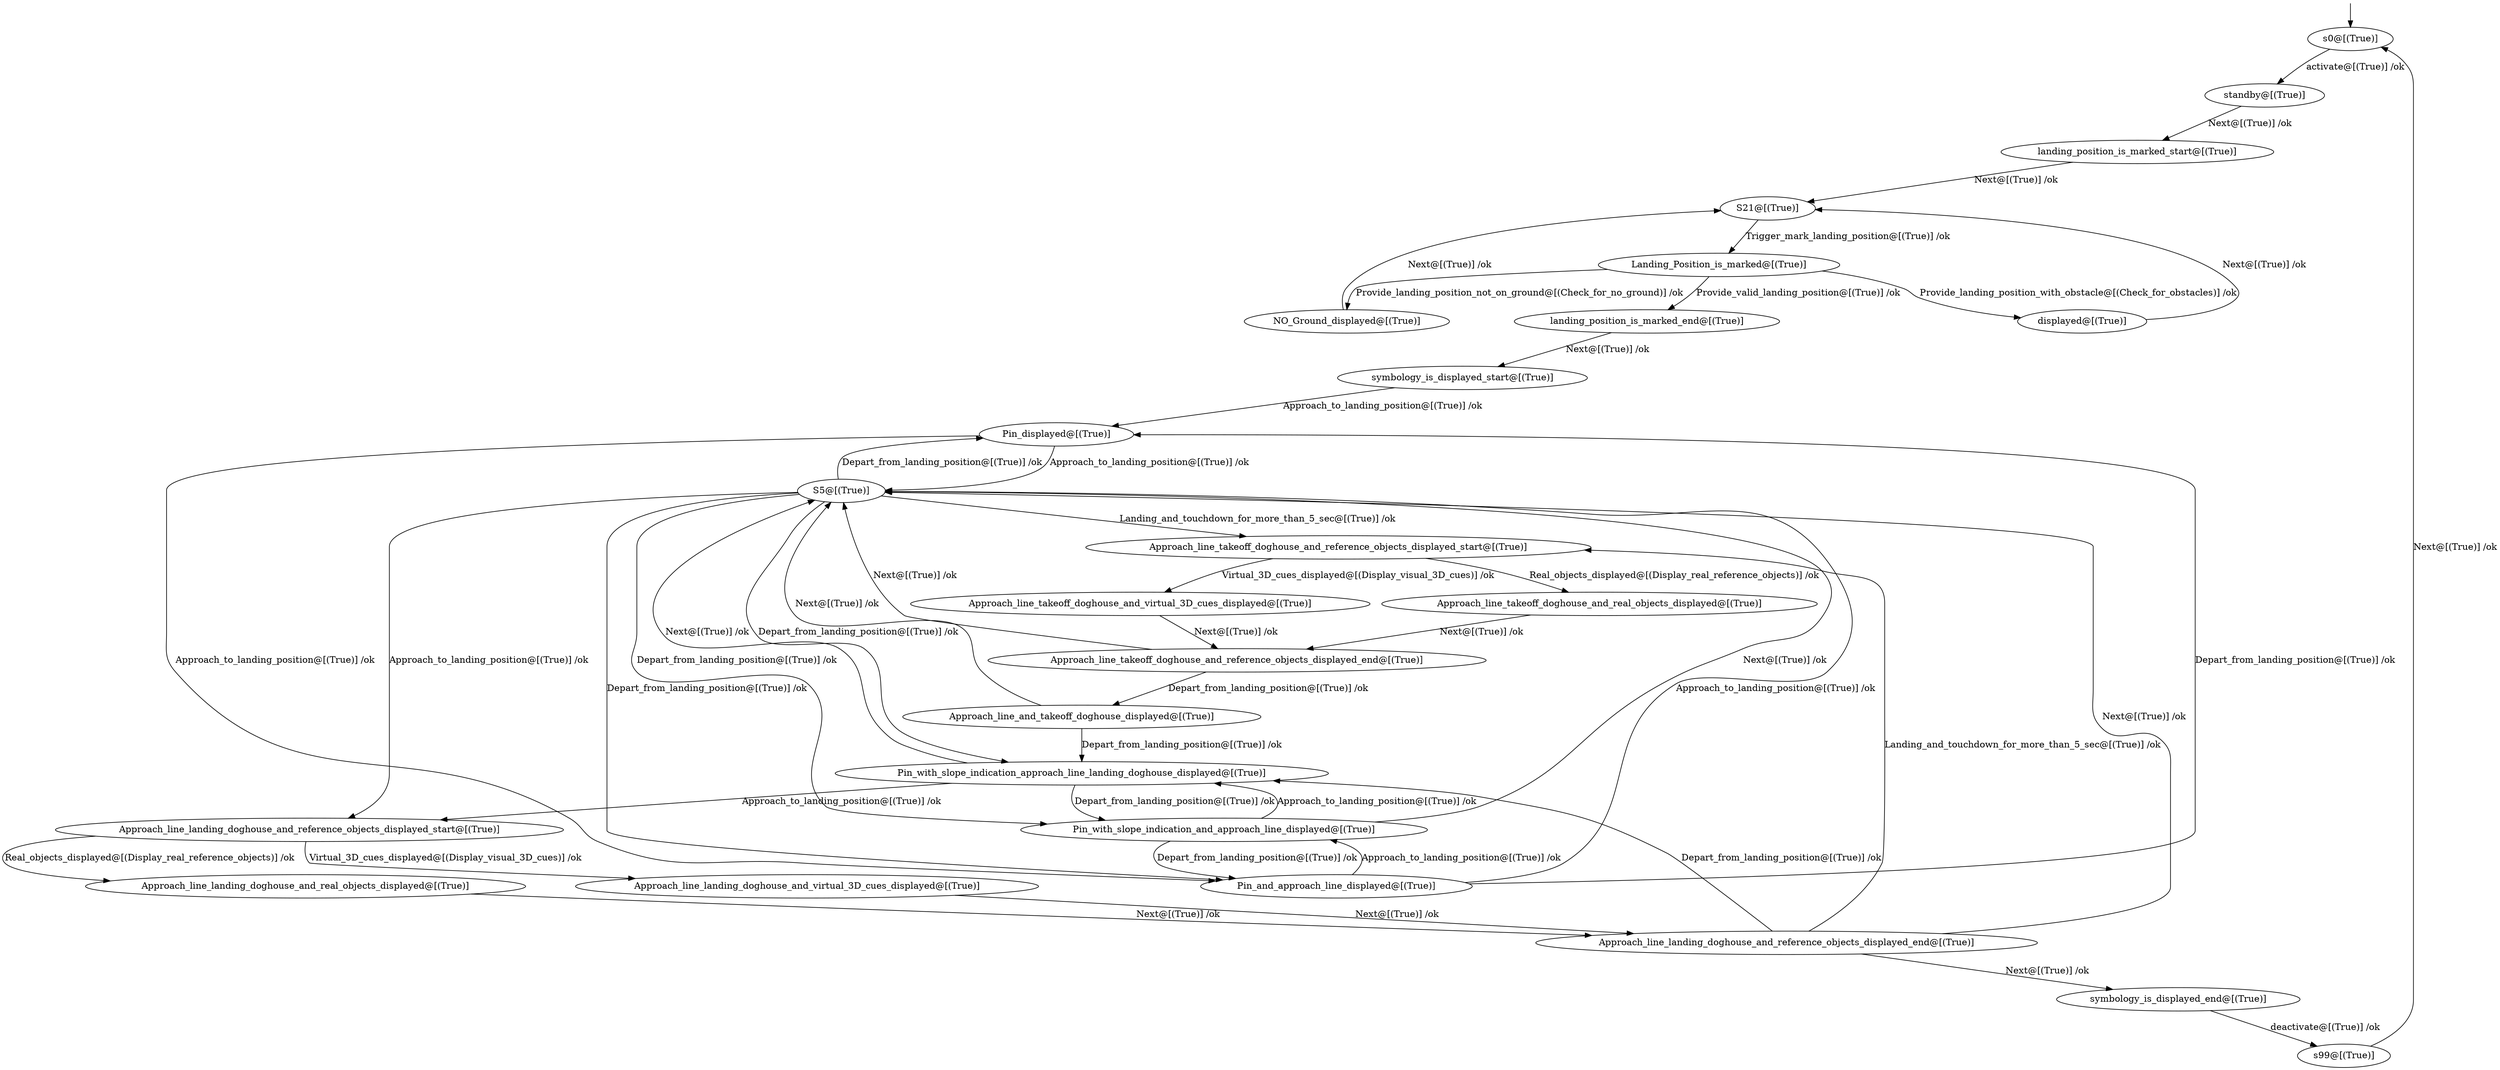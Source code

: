 strict digraph g {
	graph [name=g];
	node [label="\N"];
	__start0	 [height=0,
		label="",
		shape=none,
		width=0];
	s0	 [label="s0@[(True)]"];
	__start0 -> s0;
	s99	 [label="s99@[(True)]"];
	s99 -> s0	 [label="Next@[(True)] /ok"];
	standby	 [label="standby@[(True)]"];
	s0 -> standby	 [label="activate@[(True)] /ok"];
	Approach_line_landing_doghouse_and_reference_objects_displayed_end	 [label="Approach_line_landing_doghouse_and_reference_objects_displayed_end@[(True)]"];
	symbology_is_displayed_end	 [label="symbology_is_displayed_end@[(True)]"];
	Approach_line_landing_doghouse_and_reference_objects_displayed_end -> symbology_is_displayed_end	 [label="Next@[(True)] /ok"];
	Approach_line_takeoff_doghouse_and_reference_objects_displayed_start	 [label="Approach_line_takeoff_doghouse_and_reference_objects_displayed_start@[(True)]"];
	Approach_line_landing_doghouse_and_reference_objects_displayed_end -> Approach_line_takeoff_doghouse_and_reference_objects_displayed_start	 [label="Landing_and_touchdown_for_more_than_5_sec@[(True)] /ok"];
	S5	 [label="S5@[(True)]"];
	Approach_line_landing_doghouse_and_reference_objects_displayed_end -> S5	 [label="Next@[(True)] /ok"];
	Pin_with_slope_indication_approach_line_landing_doghouse_displayed	 [label="Pin_with_slope_indication_approach_line_landing_doghouse_displayed@[(True)]"];
	Approach_line_landing_doghouse_and_reference_objects_displayed_end -> Pin_with_slope_indication_approach_line_landing_doghouse_displayed	 [label="Depart_from_landing_position@[(True)] /ok"];
	symbology_is_displayed_end -> s99	 [label="deactivate@[(True)] /ok"];
	Approach_line_takeoff_doghouse_and_real_objects_displayed	 [label="Approach_line_takeoff_doghouse_and_real_objects_displayed@[(True)]"];
	Approach_line_takeoff_doghouse_and_reference_objects_displayed_start -> Approach_line_takeoff_doghouse_and_real_objects_displayed	 [label="Real_objects_displayed@[(Display_real_reference_objects)] /ok"];
	Approach_line_takeoff_doghouse_and_virtual_3D_cues_displayed	 [label="Approach_line_takeoff_doghouse_and_virtual_3D_cues_displayed@[(True)]"];
	Approach_line_takeoff_doghouse_and_reference_objects_displayed_start -> Approach_line_takeoff_doghouse_and_virtual_3D_cues_displayed	 [label="Virtual_3D_cues_displayed@[(Display_visual_3D_cues)] /ok"];
	S5 -> Approach_line_takeoff_doghouse_and_reference_objects_displayed_start	 [label="Landing_and_touchdown_for_more_than_5_sec@[(True)] /ok"];
	S5 -> Pin_with_slope_indication_approach_line_landing_doghouse_displayed	 [label="Depart_from_landing_position@[(True)] /ok"];
	Approach_line_landing_doghouse_and_reference_objects_displayed_start	 [label="Approach_line_landing_doghouse_and_reference_objects_displayed_start@[(True)]"];
	S5 -> Approach_line_landing_doghouse_and_reference_objects_displayed_start	 [label="Approach_to_landing_position@[(True)] /ok"];
	Pin_and_approach_line_displayed	 [label="Pin_and_approach_line_displayed@[(True)]"];
	S5 -> Pin_and_approach_line_displayed	 [label="Depart_from_landing_position@[(True)] /ok"];
	Pin_with_slope_indication_and_approach_line_displayed	 [label="Pin_with_slope_indication_and_approach_line_displayed@[(True)]"];
	S5 -> Pin_with_slope_indication_and_approach_line_displayed	 [label="Depart_from_landing_position@[(True)] /ok"];
	Pin_displayed	 [label="Pin_displayed@[(True)]"];
	S5 -> Pin_displayed	 [label="Depart_from_landing_position@[(True)] /ok"];
	Pin_with_slope_indication_approach_line_landing_doghouse_displayed -> S5	 [label="Next@[(True)] /ok"];
	Pin_with_slope_indication_approach_line_landing_doghouse_displayed -> Approach_line_landing_doghouse_and_reference_objects_displayed_start	 [label="Approach_to_landing_position@[(True)] /ok"];
	Pin_with_slope_indication_approach_line_landing_doghouse_displayed -> Pin_with_slope_indication_and_approach_line_displayed	 [label="Depart_from_landing_position@[(True)] /ok"];
	landing_position_is_marked_start	 [label="landing_position_is_marked_start@[(True)]"];
	S21	 [label="S21@[(True)]"];
	landing_position_is_marked_start -> S21	 [label="Next@[(True)] /ok"];
	Landing_Position_is_marked	 [label="Landing_Position_is_marked@[(True)]"];
	S21 -> Landing_Position_is_marked	 [label="Trigger_mark_landing_position@[(True)] /ok"];
	Approach_line_takeoff_doghouse_and_reference_objects_displayed_end	 [label="Approach_line_takeoff_doghouse_and_reference_objects_displayed_end@[(True)]"];
	Approach_line_takeoff_doghouse_and_real_objects_displayed -> Approach_line_takeoff_doghouse_and_reference_objects_displayed_end	 [label="Next@[(True)] /ok"];
	Approach_line_takeoff_doghouse_and_reference_objects_displayed_end -> S5	 [label="Next@[(True)] /ok"];
	Approach_line_and_takeoff_doghouse_displayed	 [label="Approach_line_and_takeoff_doghouse_displayed@[(True)]"];
	Approach_line_takeoff_doghouse_and_reference_objects_displayed_end -> Approach_line_and_takeoff_doghouse_displayed	 [label="Depart_from_landing_position@[(True)] /ok"];
	Approach_line_landing_doghouse_and_virtual_3D_cues_displayed	 [label="Approach_line_landing_doghouse_and_virtual_3D_cues_displayed@[(True)]"];
	Approach_line_landing_doghouse_and_reference_objects_displayed_start -> Approach_line_landing_doghouse_and_virtual_3D_cues_displayed	 [label="Virtual_3D_cues_displayed@[(Display_visual_3D_cues)] /ok"];
	Approach_line_landing_doghouse_and_real_objects_displayed	 [label="Approach_line_landing_doghouse_and_real_objects_displayed@[(True)]"];
	Approach_line_landing_doghouse_and_reference_objects_displayed_start -> Approach_line_landing_doghouse_and_real_objects_displayed	 [label="Real_objects_displayed@[(Display_real_reference_objects)] /ok"];
	Approach_line_landing_doghouse_and_virtual_3D_cues_displayed -> Approach_line_landing_doghouse_and_reference_objects_displayed_end	 [label="Next@[(True)] /ok"];
	Approach_line_landing_doghouse_and_real_objects_displayed -> Approach_line_landing_doghouse_and_reference_objects_displayed_end	 [label="Next@[(True)] /ok"];
	Pin_and_approach_line_displayed -> S5	 [label="Approach_to_landing_position@[(True)] /ok"];
	Pin_and_approach_line_displayed -> Pin_with_slope_indication_and_approach_line_displayed	 [label="Approach_to_landing_position@[(True)] /ok"];
	Pin_and_approach_line_displayed -> Pin_displayed	 [label="Depart_from_landing_position@[(True)] /ok"];
	Pin_with_slope_indication_and_approach_line_displayed -> S5	 [label="Next@[(True)] /ok"];
	Pin_with_slope_indication_and_approach_line_displayed -> Pin_with_slope_indication_approach_line_landing_doghouse_displayed	 [label="Approach_to_landing_position@[(True)] /ok"];
	Pin_with_slope_indication_and_approach_line_displayed -> Pin_and_approach_line_displayed	 [label="Depart_from_landing_position@[(True)] /ok"];
	Pin_displayed -> S5	 [label="Approach_to_landing_position@[(True)] /ok"];
	Pin_displayed -> Pin_and_approach_line_displayed	 [label="Approach_to_landing_position@[(True)] /ok"];
	symbology_is_displayed_start	 [label="symbology_is_displayed_start@[(True)]"];
	symbology_is_displayed_start -> Pin_displayed	 [label="Approach_to_landing_position@[(True)] /ok"];
	NO_Ground_displayed	 [label="NO_Ground_displayed@[(True)]"];
	NO_Ground_displayed -> S21	 [label="Next@[(True)] /ok"];
	Landing_Position_is_marked -> NO_Ground_displayed	 [label="Provide_landing_position_not_on_ground@[(Check_for_no_ground)] /ok"];
	displayed	 [label="displayed@[(True)]"];
	Landing_Position_is_marked -> displayed	 [label="Provide_landing_position_with_obstacle@[(Check_for_obstacles)] /ok"];
	landing_position_is_marked_end	 [label="landing_position_is_marked_end@[(True)]"];
	Landing_Position_is_marked -> landing_position_is_marked_end	 [label="Provide_valid_landing_position@[(True)] /ok"];
	displayed -> S21	 [label="Next@[(True)] /ok"];
	landing_position_is_marked_end -> symbology_is_displayed_start	 [label="Next@[(True)] /ok"];
	standby -> landing_position_is_marked_start	 [label="Next@[(True)] /ok"];
	Approach_line_takeoff_doghouse_and_virtual_3D_cues_displayed -> Approach_line_takeoff_doghouse_and_reference_objects_displayed_end	 [label="Next@[(True)] /ok"];
	Approach_line_and_takeoff_doghouse_displayed -> S5	 [label="Next@[(True)] /ok"];
	Approach_line_and_takeoff_doghouse_displayed -> Pin_with_slope_indication_approach_line_landing_doghouse_displayed	 [label="Depart_from_landing_position@[(True)] /ok"];
}
